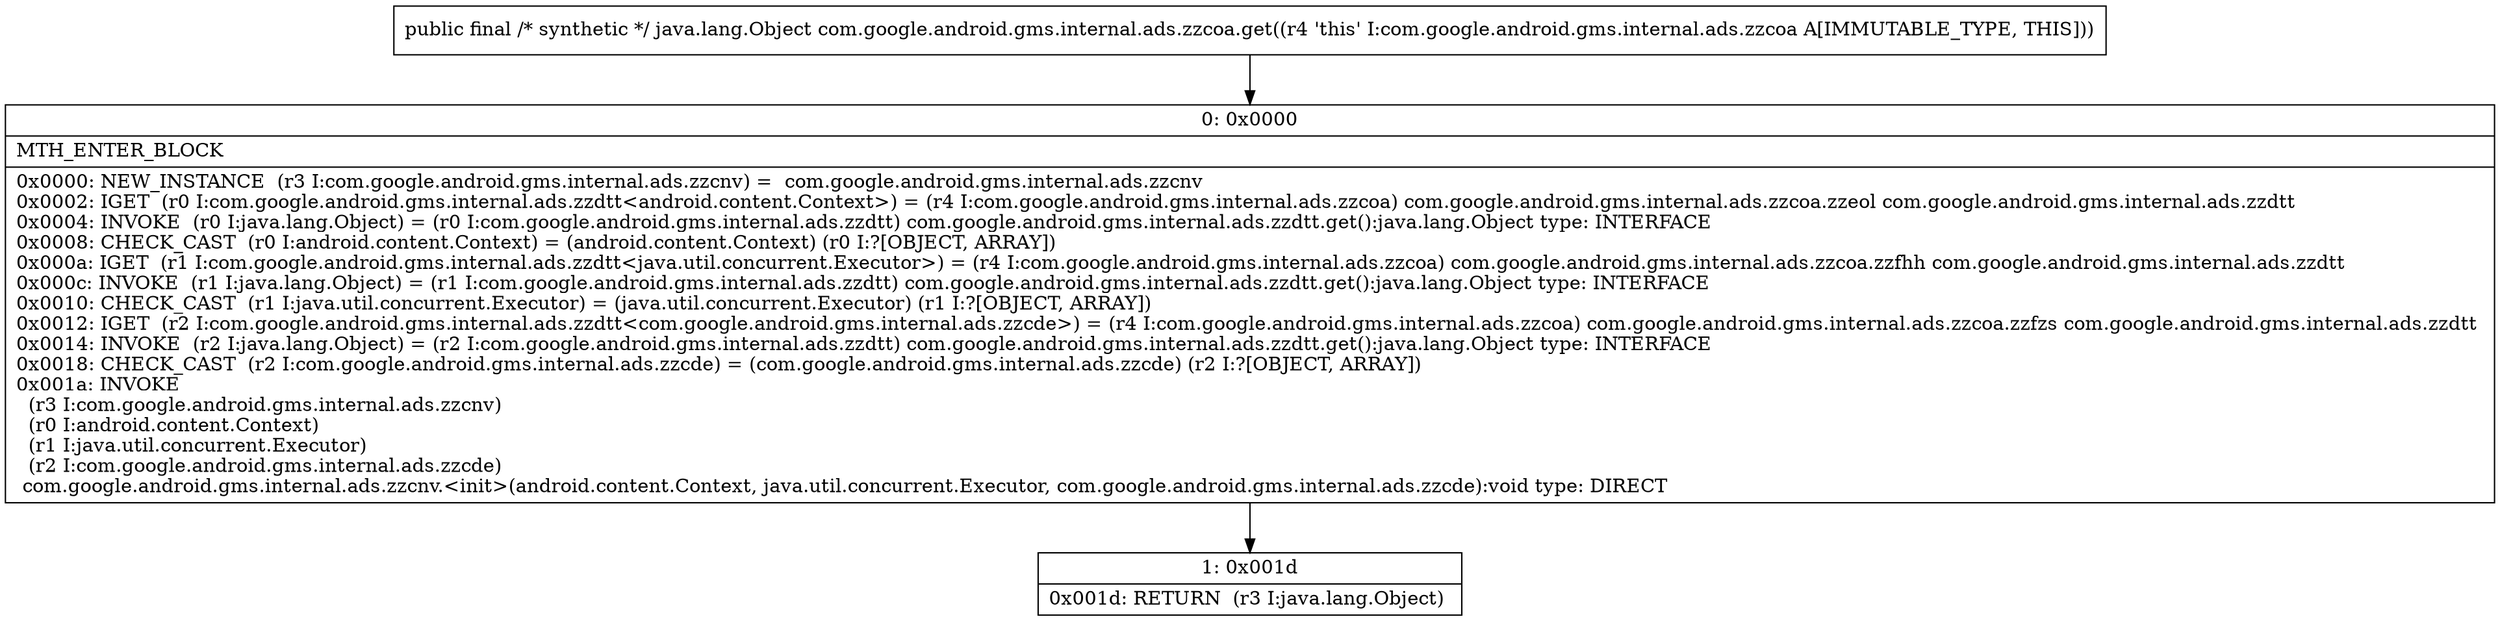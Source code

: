 digraph "CFG forcom.google.android.gms.internal.ads.zzcoa.get()Ljava\/lang\/Object;" {
Node_0 [shape=record,label="{0\:\ 0x0000|MTH_ENTER_BLOCK\l|0x0000: NEW_INSTANCE  (r3 I:com.google.android.gms.internal.ads.zzcnv) =  com.google.android.gms.internal.ads.zzcnv \l0x0002: IGET  (r0 I:com.google.android.gms.internal.ads.zzdtt\<android.content.Context\>) = (r4 I:com.google.android.gms.internal.ads.zzcoa) com.google.android.gms.internal.ads.zzcoa.zzeol com.google.android.gms.internal.ads.zzdtt \l0x0004: INVOKE  (r0 I:java.lang.Object) = (r0 I:com.google.android.gms.internal.ads.zzdtt) com.google.android.gms.internal.ads.zzdtt.get():java.lang.Object type: INTERFACE \l0x0008: CHECK_CAST  (r0 I:android.content.Context) = (android.content.Context) (r0 I:?[OBJECT, ARRAY]) \l0x000a: IGET  (r1 I:com.google.android.gms.internal.ads.zzdtt\<java.util.concurrent.Executor\>) = (r4 I:com.google.android.gms.internal.ads.zzcoa) com.google.android.gms.internal.ads.zzcoa.zzfhh com.google.android.gms.internal.ads.zzdtt \l0x000c: INVOKE  (r1 I:java.lang.Object) = (r1 I:com.google.android.gms.internal.ads.zzdtt) com.google.android.gms.internal.ads.zzdtt.get():java.lang.Object type: INTERFACE \l0x0010: CHECK_CAST  (r1 I:java.util.concurrent.Executor) = (java.util.concurrent.Executor) (r1 I:?[OBJECT, ARRAY]) \l0x0012: IGET  (r2 I:com.google.android.gms.internal.ads.zzdtt\<com.google.android.gms.internal.ads.zzcde\>) = (r4 I:com.google.android.gms.internal.ads.zzcoa) com.google.android.gms.internal.ads.zzcoa.zzfzs com.google.android.gms.internal.ads.zzdtt \l0x0014: INVOKE  (r2 I:java.lang.Object) = (r2 I:com.google.android.gms.internal.ads.zzdtt) com.google.android.gms.internal.ads.zzdtt.get():java.lang.Object type: INTERFACE \l0x0018: CHECK_CAST  (r2 I:com.google.android.gms.internal.ads.zzcde) = (com.google.android.gms.internal.ads.zzcde) (r2 I:?[OBJECT, ARRAY]) \l0x001a: INVOKE  \l  (r3 I:com.google.android.gms.internal.ads.zzcnv)\l  (r0 I:android.content.Context)\l  (r1 I:java.util.concurrent.Executor)\l  (r2 I:com.google.android.gms.internal.ads.zzcde)\l com.google.android.gms.internal.ads.zzcnv.\<init\>(android.content.Context, java.util.concurrent.Executor, com.google.android.gms.internal.ads.zzcde):void type: DIRECT \l}"];
Node_1 [shape=record,label="{1\:\ 0x001d|0x001d: RETURN  (r3 I:java.lang.Object) \l}"];
MethodNode[shape=record,label="{public final \/* synthetic *\/ java.lang.Object com.google.android.gms.internal.ads.zzcoa.get((r4 'this' I:com.google.android.gms.internal.ads.zzcoa A[IMMUTABLE_TYPE, THIS])) }"];
MethodNode -> Node_0;
Node_0 -> Node_1;
}

